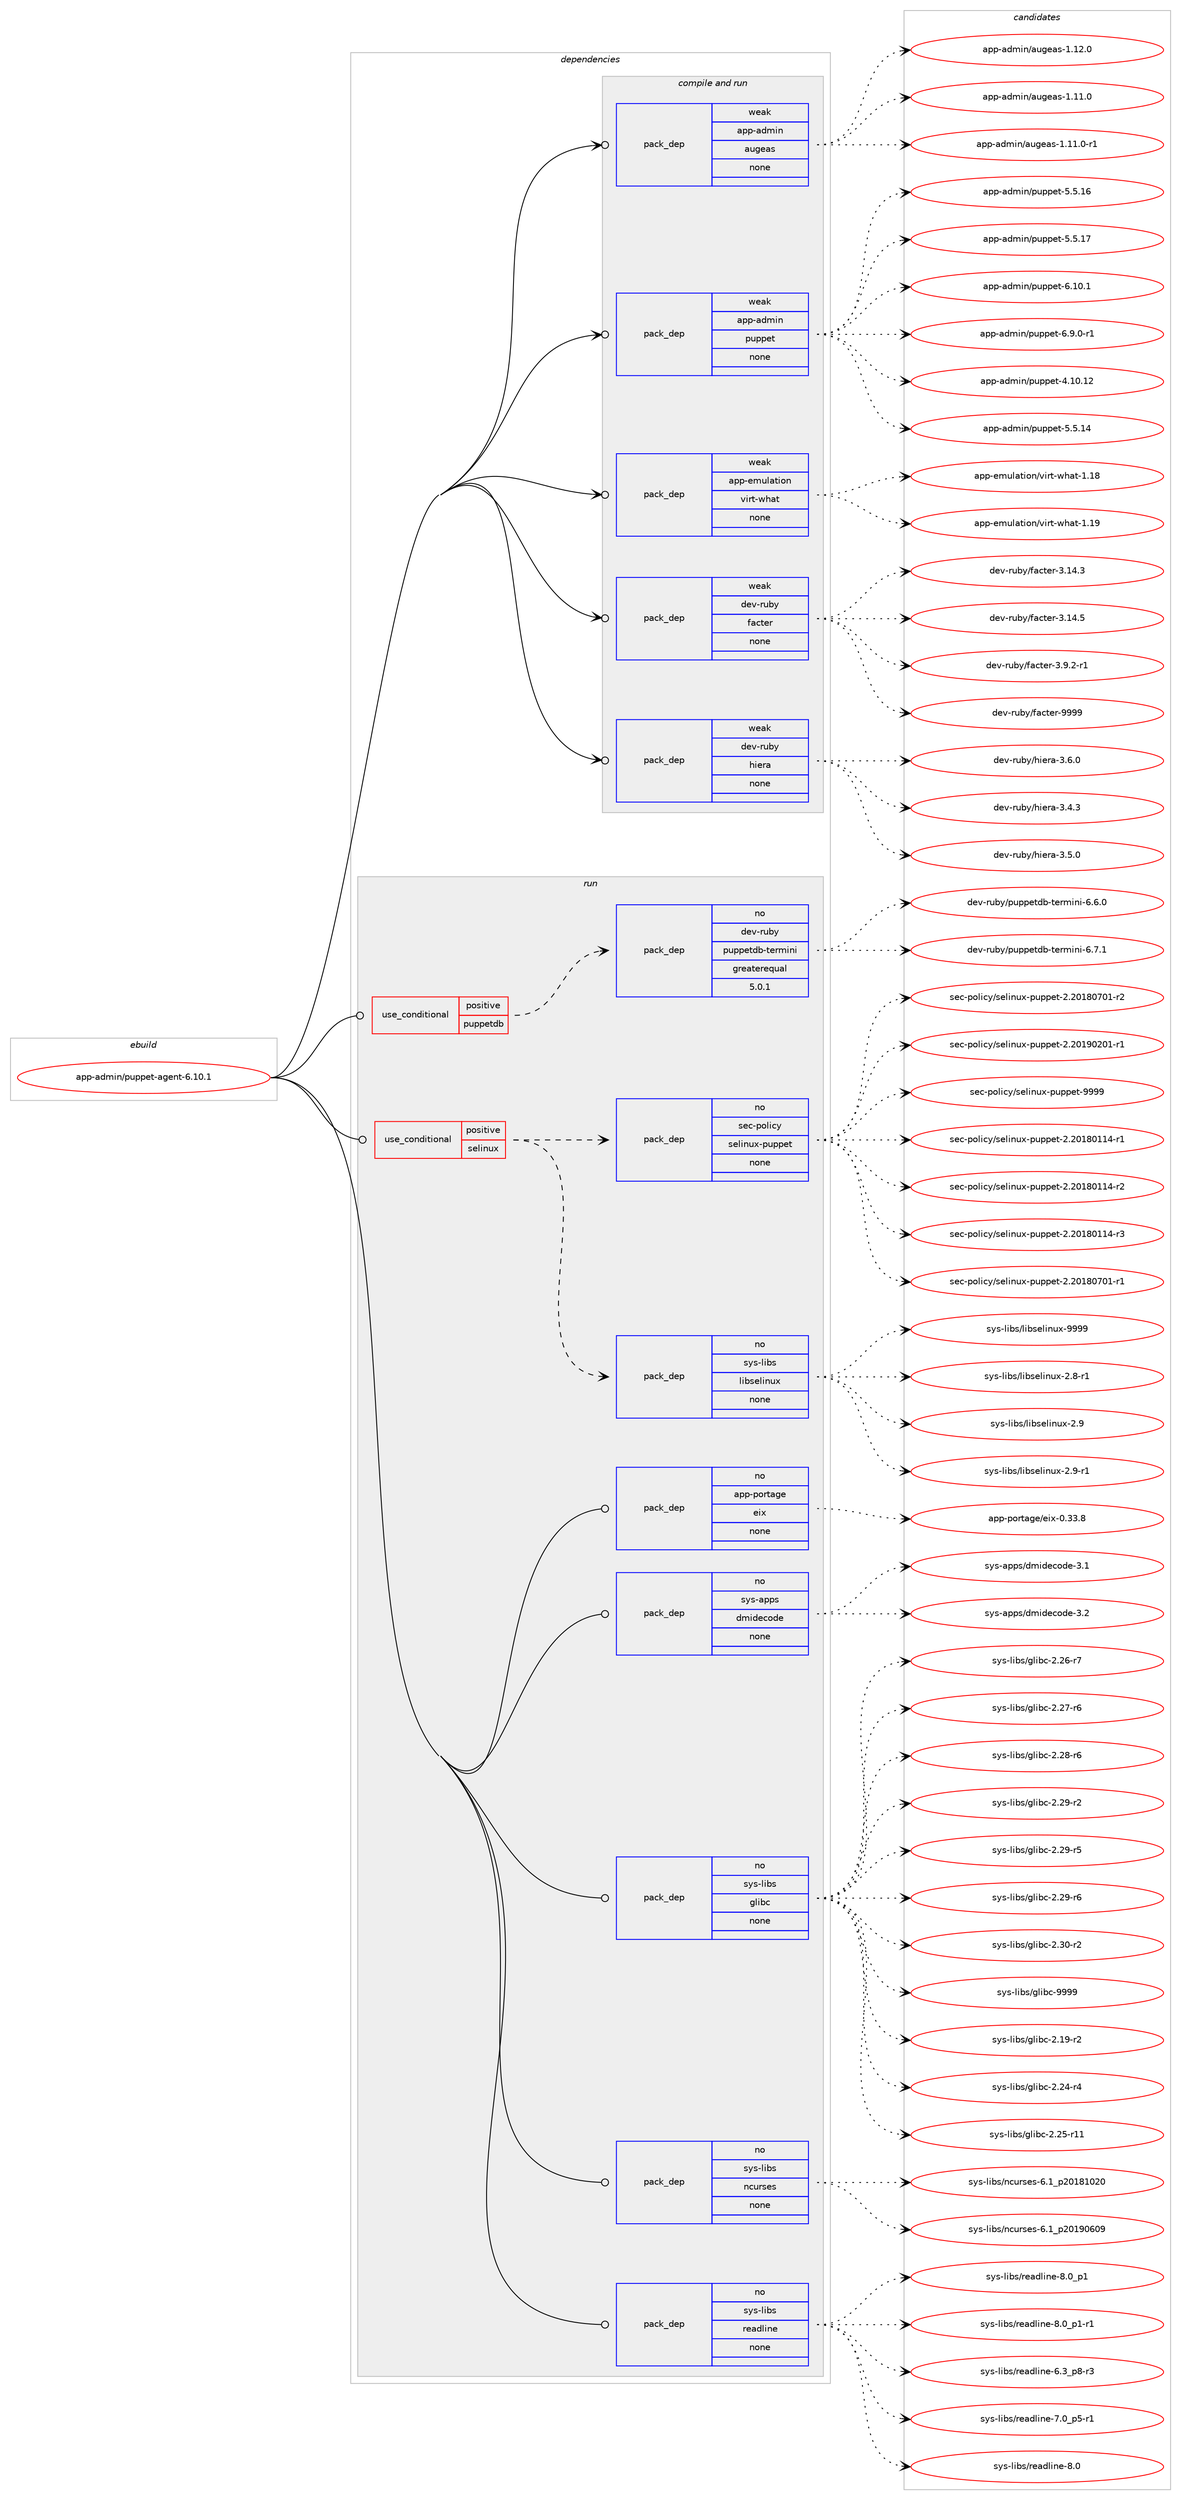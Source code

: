 digraph prolog {

# *************
# Graph options
# *************

newrank=true;
concentrate=true;
compound=true;
graph [rankdir=LR,fontname=Helvetica,fontsize=10,ranksep=1.5];#, ranksep=2.5, nodesep=0.2];
edge  [arrowhead=vee];
node  [fontname=Helvetica,fontsize=10];

# **********
# The ebuild
# **********

subgraph cluster_leftcol {
color=gray;
rank=same;
label=<<i>ebuild</i>>;
id [label="app-admin/puppet-agent-6.10.1", color=red, width=4, href="../app-admin/puppet-agent-6.10.1.svg"];
}

# ****************
# The dependencies
# ****************

subgraph cluster_midcol {
color=gray;
label=<<i>dependencies</i>>;
subgraph cluster_compile {
fillcolor="#eeeeee";
style=filled;
label=<<i>compile</i>>;
}
subgraph cluster_compileandrun {
fillcolor="#eeeeee";
style=filled;
label=<<i>compile and run</i>>;
subgraph pack349098 {
dependency469293 [label=<<TABLE BORDER="0" CELLBORDER="1" CELLSPACING="0" CELLPADDING="4" WIDTH="220"><TR><TD ROWSPAN="6" CELLPADDING="30">pack_dep</TD></TR><TR><TD WIDTH="110">weak</TD></TR><TR><TD>app-admin</TD></TR><TR><TD>augeas</TD></TR><TR><TD>none</TD></TR><TR><TD></TD></TR></TABLE>>, shape=none, color=blue];
}
id:e -> dependency469293:w [weight=20,style="solid",arrowhead="odotvee"];
subgraph pack349099 {
dependency469294 [label=<<TABLE BORDER="0" CELLBORDER="1" CELLSPACING="0" CELLPADDING="4" WIDTH="220"><TR><TD ROWSPAN="6" CELLPADDING="30">pack_dep</TD></TR><TR><TD WIDTH="110">weak</TD></TR><TR><TD>app-admin</TD></TR><TR><TD>puppet</TD></TR><TR><TD>none</TD></TR><TR><TD></TD></TR></TABLE>>, shape=none, color=blue];
}
id:e -> dependency469294:w [weight=20,style="solid",arrowhead="odotvee"];
subgraph pack349100 {
dependency469295 [label=<<TABLE BORDER="0" CELLBORDER="1" CELLSPACING="0" CELLPADDING="4" WIDTH="220"><TR><TD ROWSPAN="6" CELLPADDING="30">pack_dep</TD></TR><TR><TD WIDTH="110">weak</TD></TR><TR><TD>app-emulation</TD></TR><TR><TD>virt-what</TD></TR><TR><TD>none</TD></TR><TR><TD></TD></TR></TABLE>>, shape=none, color=blue];
}
id:e -> dependency469295:w [weight=20,style="solid",arrowhead="odotvee"];
subgraph pack349101 {
dependency469296 [label=<<TABLE BORDER="0" CELLBORDER="1" CELLSPACING="0" CELLPADDING="4" WIDTH="220"><TR><TD ROWSPAN="6" CELLPADDING="30">pack_dep</TD></TR><TR><TD WIDTH="110">weak</TD></TR><TR><TD>dev-ruby</TD></TR><TR><TD>facter</TD></TR><TR><TD>none</TD></TR><TR><TD></TD></TR></TABLE>>, shape=none, color=blue];
}
id:e -> dependency469296:w [weight=20,style="solid",arrowhead="odotvee"];
subgraph pack349102 {
dependency469297 [label=<<TABLE BORDER="0" CELLBORDER="1" CELLSPACING="0" CELLPADDING="4" WIDTH="220"><TR><TD ROWSPAN="6" CELLPADDING="30">pack_dep</TD></TR><TR><TD WIDTH="110">weak</TD></TR><TR><TD>dev-ruby</TD></TR><TR><TD>hiera</TD></TR><TR><TD>none</TD></TR><TR><TD></TD></TR></TABLE>>, shape=none, color=blue];
}
id:e -> dependency469297:w [weight=20,style="solid",arrowhead="odotvee"];
}
subgraph cluster_run {
fillcolor="#eeeeee";
style=filled;
label=<<i>run</i>>;
subgraph cond111660 {
dependency469298 [label=<<TABLE BORDER="0" CELLBORDER="1" CELLSPACING="0" CELLPADDING="4"><TR><TD ROWSPAN="3" CELLPADDING="10">use_conditional</TD></TR><TR><TD>positive</TD></TR><TR><TD>puppetdb</TD></TR></TABLE>>, shape=none, color=red];
subgraph pack349103 {
dependency469299 [label=<<TABLE BORDER="0" CELLBORDER="1" CELLSPACING="0" CELLPADDING="4" WIDTH="220"><TR><TD ROWSPAN="6" CELLPADDING="30">pack_dep</TD></TR><TR><TD WIDTH="110">no</TD></TR><TR><TD>dev-ruby</TD></TR><TR><TD>puppetdb-termini</TD></TR><TR><TD>greaterequal</TD></TR><TR><TD>5.0.1</TD></TR></TABLE>>, shape=none, color=blue];
}
dependency469298:e -> dependency469299:w [weight=20,style="dashed",arrowhead="vee"];
}
id:e -> dependency469298:w [weight=20,style="solid",arrowhead="odot"];
subgraph cond111661 {
dependency469300 [label=<<TABLE BORDER="0" CELLBORDER="1" CELLSPACING="0" CELLPADDING="4"><TR><TD ROWSPAN="3" CELLPADDING="10">use_conditional</TD></TR><TR><TD>positive</TD></TR><TR><TD>selinux</TD></TR></TABLE>>, shape=none, color=red];
subgraph pack349104 {
dependency469301 [label=<<TABLE BORDER="0" CELLBORDER="1" CELLSPACING="0" CELLPADDING="4" WIDTH="220"><TR><TD ROWSPAN="6" CELLPADDING="30">pack_dep</TD></TR><TR><TD WIDTH="110">no</TD></TR><TR><TD>sys-libs</TD></TR><TR><TD>libselinux</TD></TR><TR><TD>none</TD></TR><TR><TD></TD></TR></TABLE>>, shape=none, color=blue];
}
dependency469300:e -> dependency469301:w [weight=20,style="dashed",arrowhead="vee"];
subgraph pack349105 {
dependency469302 [label=<<TABLE BORDER="0" CELLBORDER="1" CELLSPACING="0" CELLPADDING="4" WIDTH="220"><TR><TD ROWSPAN="6" CELLPADDING="30">pack_dep</TD></TR><TR><TD WIDTH="110">no</TD></TR><TR><TD>sec-policy</TD></TR><TR><TD>selinux-puppet</TD></TR><TR><TD>none</TD></TR><TR><TD></TD></TR></TABLE>>, shape=none, color=blue];
}
dependency469300:e -> dependency469302:w [weight=20,style="dashed",arrowhead="vee"];
}
id:e -> dependency469300:w [weight=20,style="solid",arrowhead="odot"];
subgraph pack349106 {
dependency469303 [label=<<TABLE BORDER="0" CELLBORDER="1" CELLSPACING="0" CELLPADDING="4" WIDTH="220"><TR><TD ROWSPAN="6" CELLPADDING="30">pack_dep</TD></TR><TR><TD WIDTH="110">no</TD></TR><TR><TD>app-portage</TD></TR><TR><TD>eix</TD></TR><TR><TD>none</TD></TR><TR><TD></TD></TR></TABLE>>, shape=none, color=blue];
}
id:e -> dependency469303:w [weight=20,style="solid",arrowhead="odot"];
subgraph pack349107 {
dependency469304 [label=<<TABLE BORDER="0" CELLBORDER="1" CELLSPACING="0" CELLPADDING="4" WIDTH="220"><TR><TD ROWSPAN="6" CELLPADDING="30">pack_dep</TD></TR><TR><TD WIDTH="110">no</TD></TR><TR><TD>sys-apps</TD></TR><TR><TD>dmidecode</TD></TR><TR><TD>none</TD></TR><TR><TD></TD></TR></TABLE>>, shape=none, color=blue];
}
id:e -> dependency469304:w [weight=20,style="solid",arrowhead="odot"];
subgraph pack349108 {
dependency469305 [label=<<TABLE BORDER="0" CELLBORDER="1" CELLSPACING="0" CELLPADDING="4" WIDTH="220"><TR><TD ROWSPAN="6" CELLPADDING="30">pack_dep</TD></TR><TR><TD WIDTH="110">no</TD></TR><TR><TD>sys-libs</TD></TR><TR><TD>glibc</TD></TR><TR><TD>none</TD></TR><TR><TD></TD></TR></TABLE>>, shape=none, color=blue];
}
id:e -> dependency469305:w [weight=20,style="solid",arrowhead="odot"];
subgraph pack349109 {
dependency469306 [label=<<TABLE BORDER="0" CELLBORDER="1" CELLSPACING="0" CELLPADDING="4" WIDTH="220"><TR><TD ROWSPAN="6" CELLPADDING="30">pack_dep</TD></TR><TR><TD WIDTH="110">no</TD></TR><TR><TD>sys-libs</TD></TR><TR><TD>ncurses</TD></TR><TR><TD>none</TD></TR><TR><TD></TD></TR></TABLE>>, shape=none, color=blue];
}
id:e -> dependency469306:w [weight=20,style="solid",arrowhead="odot"];
subgraph pack349110 {
dependency469307 [label=<<TABLE BORDER="0" CELLBORDER="1" CELLSPACING="0" CELLPADDING="4" WIDTH="220"><TR><TD ROWSPAN="6" CELLPADDING="30">pack_dep</TD></TR><TR><TD WIDTH="110">no</TD></TR><TR><TD>sys-libs</TD></TR><TR><TD>readline</TD></TR><TR><TD>none</TD></TR><TR><TD></TD></TR></TABLE>>, shape=none, color=blue];
}
id:e -> dependency469307:w [weight=20,style="solid",arrowhead="odot"];
}
}

# **************
# The candidates
# **************

subgraph cluster_choices {
rank=same;
color=gray;
label=<<i>candidates</i>>;

subgraph choice349098 {
color=black;
nodesep=1;
choice97112112459710010910511047971171031019711545494649494648 [label="app-admin/augeas-1.11.0", color=red, width=4,href="../app-admin/augeas-1.11.0.svg"];
choice971121124597100109105110479711710310197115454946494946484511449 [label="app-admin/augeas-1.11.0-r1", color=red, width=4,href="../app-admin/augeas-1.11.0-r1.svg"];
choice97112112459710010910511047971171031019711545494649504648 [label="app-admin/augeas-1.12.0", color=red, width=4,href="../app-admin/augeas-1.12.0.svg"];
dependency469293:e -> choice97112112459710010910511047971171031019711545494649494648:w [style=dotted,weight="100"];
dependency469293:e -> choice971121124597100109105110479711710310197115454946494946484511449:w [style=dotted,weight="100"];
dependency469293:e -> choice97112112459710010910511047971171031019711545494649504648:w [style=dotted,weight="100"];
}
subgraph choice349099 {
color=black;
nodesep=1;
choice971121124597100109105110471121171121121011164552464948464950 [label="app-admin/puppet-4.10.12", color=red, width=4,href="../app-admin/puppet-4.10.12.svg"];
choice9711211245971001091051104711211711211210111645534653464952 [label="app-admin/puppet-5.5.14", color=red, width=4,href="../app-admin/puppet-5.5.14.svg"];
choice9711211245971001091051104711211711211210111645534653464954 [label="app-admin/puppet-5.5.16", color=red, width=4,href="../app-admin/puppet-5.5.16.svg"];
choice9711211245971001091051104711211711211210111645534653464955 [label="app-admin/puppet-5.5.17", color=red, width=4,href="../app-admin/puppet-5.5.17.svg"];
choice9711211245971001091051104711211711211210111645544649484649 [label="app-admin/puppet-6.10.1", color=red, width=4,href="../app-admin/puppet-6.10.1.svg"];
choice971121124597100109105110471121171121121011164554465746484511449 [label="app-admin/puppet-6.9.0-r1", color=red, width=4,href="../app-admin/puppet-6.9.0-r1.svg"];
dependency469294:e -> choice971121124597100109105110471121171121121011164552464948464950:w [style=dotted,weight="100"];
dependency469294:e -> choice9711211245971001091051104711211711211210111645534653464952:w [style=dotted,weight="100"];
dependency469294:e -> choice9711211245971001091051104711211711211210111645534653464954:w [style=dotted,weight="100"];
dependency469294:e -> choice9711211245971001091051104711211711211210111645534653464955:w [style=dotted,weight="100"];
dependency469294:e -> choice9711211245971001091051104711211711211210111645544649484649:w [style=dotted,weight="100"];
dependency469294:e -> choice971121124597100109105110471121171121121011164554465746484511449:w [style=dotted,weight="100"];
}
subgraph choice349100 {
color=black;
nodesep=1;
choice9711211245101109117108971161051111104711810511411645119104971164549464956 [label="app-emulation/virt-what-1.18", color=red, width=4,href="../app-emulation/virt-what-1.18.svg"];
choice9711211245101109117108971161051111104711810511411645119104971164549464957 [label="app-emulation/virt-what-1.19", color=red, width=4,href="../app-emulation/virt-what-1.19.svg"];
dependency469295:e -> choice9711211245101109117108971161051111104711810511411645119104971164549464956:w [style=dotted,weight="100"];
dependency469295:e -> choice9711211245101109117108971161051111104711810511411645119104971164549464957:w [style=dotted,weight="100"];
}
subgraph choice349101 {
color=black;
nodesep=1;
choice100101118451141179812147102979911610111445514649524651 [label="dev-ruby/facter-3.14.3", color=red, width=4,href="../dev-ruby/facter-3.14.3.svg"];
choice100101118451141179812147102979911610111445514649524653 [label="dev-ruby/facter-3.14.5", color=red, width=4,href="../dev-ruby/facter-3.14.5.svg"];
choice10010111845114117981214710297991161011144551465746504511449 [label="dev-ruby/facter-3.9.2-r1", color=red, width=4,href="../dev-ruby/facter-3.9.2-r1.svg"];
choice10010111845114117981214710297991161011144557575757 [label="dev-ruby/facter-9999", color=red, width=4,href="../dev-ruby/facter-9999.svg"];
dependency469296:e -> choice100101118451141179812147102979911610111445514649524651:w [style=dotted,weight="100"];
dependency469296:e -> choice100101118451141179812147102979911610111445514649524653:w [style=dotted,weight="100"];
dependency469296:e -> choice10010111845114117981214710297991161011144551465746504511449:w [style=dotted,weight="100"];
dependency469296:e -> choice10010111845114117981214710297991161011144557575757:w [style=dotted,weight="100"];
}
subgraph choice349102 {
color=black;
nodesep=1;
choice10010111845114117981214710410510111497455146524651 [label="dev-ruby/hiera-3.4.3", color=red, width=4,href="../dev-ruby/hiera-3.4.3.svg"];
choice10010111845114117981214710410510111497455146534648 [label="dev-ruby/hiera-3.5.0", color=red, width=4,href="../dev-ruby/hiera-3.5.0.svg"];
choice10010111845114117981214710410510111497455146544648 [label="dev-ruby/hiera-3.6.0", color=red, width=4,href="../dev-ruby/hiera-3.6.0.svg"];
dependency469297:e -> choice10010111845114117981214710410510111497455146524651:w [style=dotted,weight="100"];
dependency469297:e -> choice10010111845114117981214710410510111497455146534648:w [style=dotted,weight="100"];
dependency469297:e -> choice10010111845114117981214710410510111497455146544648:w [style=dotted,weight="100"];
}
subgraph choice349103 {
color=black;
nodesep=1;
choice1001011184511411798121471121171121121011161009845116101114109105110105455446544648 [label="dev-ruby/puppetdb-termini-6.6.0", color=red, width=4,href="../dev-ruby/puppetdb-termini-6.6.0.svg"];
choice1001011184511411798121471121171121121011161009845116101114109105110105455446554649 [label="dev-ruby/puppetdb-termini-6.7.1", color=red, width=4,href="../dev-ruby/puppetdb-termini-6.7.1.svg"];
dependency469299:e -> choice1001011184511411798121471121171121121011161009845116101114109105110105455446544648:w [style=dotted,weight="100"];
dependency469299:e -> choice1001011184511411798121471121171121121011161009845116101114109105110105455446554649:w [style=dotted,weight="100"];
}
subgraph choice349104 {
color=black;
nodesep=1;
choice11512111545108105981154710810598115101108105110117120455046564511449 [label="sys-libs/libselinux-2.8-r1", color=red, width=4,href="../sys-libs/libselinux-2.8-r1.svg"];
choice1151211154510810598115471081059811510110810511011712045504657 [label="sys-libs/libselinux-2.9", color=red, width=4,href="../sys-libs/libselinux-2.9.svg"];
choice11512111545108105981154710810598115101108105110117120455046574511449 [label="sys-libs/libselinux-2.9-r1", color=red, width=4,href="../sys-libs/libselinux-2.9-r1.svg"];
choice115121115451081059811547108105981151011081051101171204557575757 [label="sys-libs/libselinux-9999", color=red, width=4,href="../sys-libs/libselinux-9999.svg"];
dependency469301:e -> choice11512111545108105981154710810598115101108105110117120455046564511449:w [style=dotted,weight="100"];
dependency469301:e -> choice1151211154510810598115471081059811510110810511011712045504657:w [style=dotted,weight="100"];
dependency469301:e -> choice11512111545108105981154710810598115101108105110117120455046574511449:w [style=dotted,weight="100"];
dependency469301:e -> choice115121115451081059811547108105981151011081051101171204557575757:w [style=dotted,weight="100"];
}
subgraph choice349105 {
color=black;
nodesep=1;
choice115101994511211110810599121471151011081051101171204511211711211210111645504650484956484949524511449 [label="sec-policy/selinux-puppet-2.20180114-r1", color=red, width=4,href="../sec-policy/selinux-puppet-2.20180114-r1.svg"];
choice115101994511211110810599121471151011081051101171204511211711211210111645504650484956484949524511450 [label="sec-policy/selinux-puppet-2.20180114-r2", color=red, width=4,href="../sec-policy/selinux-puppet-2.20180114-r2.svg"];
choice115101994511211110810599121471151011081051101171204511211711211210111645504650484956484949524511451 [label="sec-policy/selinux-puppet-2.20180114-r3", color=red, width=4,href="../sec-policy/selinux-puppet-2.20180114-r3.svg"];
choice115101994511211110810599121471151011081051101171204511211711211210111645504650484956485548494511449 [label="sec-policy/selinux-puppet-2.20180701-r1", color=red, width=4,href="../sec-policy/selinux-puppet-2.20180701-r1.svg"];
choice115101994511211110810599121471151011081051101171204511211711211210111645504650484956485548494511450 [label="sec-policy/selinux-puppet-2.20180701-r2", color=red, width=4,href="../sec-policy/selinux-puppet-2.20180701-r2.svg"];
choice115101994511211110810599121471151011081051101171204511211711211210111645504650484957485048494511449 [label="sec-policy/selinux-puppet-2.20190201-r1", color=red, width=4,href="../sec-policy/selinux-puppet-2.20190201-r1.svg"];
choice11510199451121111081059912147115101108105110117120451121171121121011164557575757 [label="sec-policy/selinux-puppet-9999", color=red, width=4,href="../sec-policy/selinux-puppet-9999.svg"];
dependency469302:e -> choice115101994511211110810599121471151011081051101171204511211711211210111645504650484956484949524511449:w [style=dotted,weight="100"];
dependency469302:e -> choice115101994511211110810599121471151011081051101171204511211711211210111645504650484956484949524511450:w [style=dotted,weight="100"];
dependency469302:e -> choice115101994511211110810599121471151011081051101171204511211711211210111645504650484956484949524511451:w [style=dotted,weight="100"];
dependency469302:e -> choice115101994511211110810599121471151011081051101171204511211711211210111645504650484956485548494511449:w [style=dotted,weight="100"];
dependency469302:e -> choice115101994511211110810599121471151011081051101171204511211711211210111645504650484956485548494511450:w [style=dotted,weight="100"];
dependency469302:e -> choice115101994511211110810599121471151011081051101171204511211711211210111645504650484957485048494511449:w [style=dotted,weight="100"];
dependency469302:e -> choice11510199451121111081059912147115101108105110117120451121171121121011164557575757:w [style=dotted,weight="100"];
}
subgraph choice349106 {
color=black;
nodesep=1;
choice9711211245112111114116971031014710110512045484651514656 [label="app-portage/eix-0.33.8", color=red, width=4,href="../app-portage/eix-0.33.8.svg"];
dependency469303:e -> choice9711211245112111114116971031014710110512045484651514656:w [style=dotted,weight="100"];
}
subgraph choice349107 {
color=black;
nodesep=1;
choice1151211154597112112115471001091051001019911110010145514649 [label="sys-apps/dmidecode-3.1", color=red, width=4,href="../sys-apps/dmidecode-3.1.svg"];
choice1151211154597112112115471001091051001019911110010145514650 [label="sys-apps/dmidecode-3.2", color=red, width=4,href="../sys-apps/dmidecode-3.2.svg"];
dependency469304:e -> choice1151211154597112112115471001091051001019911110010145514649:w [style=dotted,weight="100"];
dependency469304:e -> choice1151211154597112112115471001091051001019911110010145514650:w [style=dotted,weight="100"];
}
subgraph choice349108 {
color=black;
nodesep=1;
choice115121115451081059811547103108105989945504649574511450 [label="sys-libs/glibc-2.19-r2", color=red, width=4,href="../sys-libs/glibc-2.19-r2.svg"];
choice115121115451081059811547103108105989945504650524511452 [label="sys-libs/glibc-2.24-r4", color=red, width=4,href="../sys-libs/glibc-2.24-r4.svg"];
choice11512111545108105981154710310810598994550465053451144949 [label="sys-libs/glibc-2.25-r11", color=red, width=4,href="../sys-libs/glibc-2.25-r11.svg"];
choice115121115451081059811547103108105989945504650544511455 [label="sys-libs/glibc-2.26-r7", color=red, width=4,href="../sys-libs/glibc-2.26-r7.svg"];
choice115121115451081059811547103108105989945504650554511454 [label="sys-libs/glibc-2.27-r6", color=red, width=4,href="../sys-libs/glibc-2.27-r6.svg"];
choice115121115451081059811547103108105989945504650564511454 [label="sys-libs/glibc-2.28-r6", color=red, width=4,href="../sys-libs/glibc-2.28-r6.svg"];
choice115121115451081059811547103108105989945504650574511450 [label="sys-libs/glibc-2.29-r2", color=red, width=4,href="../sys-libs/glibc-2.29-r2.svg"];
choice115121115451081059811547103108105989945504650574511453 [label="sys-libs/glibc-2.29-r5", color=red, width=4,href="../sys-libs/glibc-2.29-r5.svg"];
choice115121115451081059811547103108105989945504650574511454 [label="sys-libs/glibc-2.29-r6", color=red, width=4,href="../sys-libs/glibc-2.29-r6.svg"];
choice115121115451081059811547103108105989945504651484511450 [label="sys-libs/glibc-2.30-r2", color=red, width=4,href="../sys-libs/glibc-2.30-r2.svg"];
choice11512111545108105981154710310810598994557575757 [label="sys-libs/glibc-9999", color=red, width=4,href="../sys-libs/glibc-9999.svg"];
dependency469305:e -> choice115121115451081059811547103108105989945504649574511450:w [style=dotted,weight="100"];
dependency469305:e -> choice115121115451081059811547103108105989945504650524511452:w [style=dotted,weight="100"];
dependency469305:e -> choice11512111545108105981154710310810598994550465053451144949:w [style=dotted,weight="100"];
dependency469305:e -> choice115121115451081059811547103108105989945504650544511455:w [style=dotted,weight="100"];
dependency469305:e -> choice115121115451081059811547103108105989945504650554511454:w [style=dotted,weight="100"];
dependency469305:e -> choice115121115451081059811547103108105989945504650564511454:w [style=dotted,weight="100"];
dependency469305:e -> choice115121115451081059811547103108105989945504650574511450:w [style=dotted,weight="100"];
dependency469305:e -> choice115121115451081059811547103108105989945504650574511453:w [style=dotted,weight="100"];
dependency469305:e -> choice115121115451081059811547103108105989945504650574511454:w [style=dotted,weight="100"];
dependency469305:e -> choice115121115451081059811547103108105989945504651484511450:w [style=dotted,weight="100"];
dependency469305:e -> choice11512111545108105981154710310810598994557575757:w [style=dotted,weight="100"];
}
subgraph choice349109 {
color=black;
nodesep=1;
choice1151211154510810598115471109911711411510111545544649951125048495649485048 [label="sys-libs/ncurses-6.1_p20181020", color=red, width=4,href="../sys-libs/ncurses-6.1_p20181020.svg"];
choice1151211154510810598115471109911711411510111545544649951125048495748544857 [label="sys-libs/ncurses-6.1_p20190609", color=red, width=4,href="../sys-libs/ncurses-6.1_p20190609.svg"];
dependency469306:e -> choice1151211154510810598115471109911711411510111545544649951125048495649485048:w [style=dotted,weight="100"];
dependency469306:e -> choice1151211154510810598115471109911711411510111545544649951125048495748544857:w [style=dotted,weight="100"];
}
subgraph choice349110 {
color=black;
nodesep=1;
choice115121115451081059811547114101971001081051101014554465195112564511451 [label="sys-libs/readline-6.3_p8-r3", color=red, width=4,href="../sys-libs/readline-6.3_p8-r3.svg"];
choice115121115451081059811547114101971001081051101014555464895112534511449 [label="sys-libs/readline-7.0_p5-r1", color=red, width=4,href="../sys-libs/readline-7.0_p5-r1.svg"];
choice1151211154510810598115471141019710010810511010145564648 [label="sys-libs/readline-8.0", color=red, width=4,href="../sys-libs/readline-8.0.svg"];
choice11512111545108105981154711410197100108105110101455646489511249 [label="sys-libs/readline-8.0_p1", color=red, width=4,href="../sys-libs/readline-8.0_p1.svg"];
choice115121115451081059811547114101971001081051101014556464895112494511449 [label="sys-libs/readline-8.0_p1-r1", color=red, width=4,href="../sys-libs/readline-8.0_p1-r1.svg"];
dependency469307:e -> choice115121115451081059811547114101971001081051101014554465195112564511451:w [style=dotted,weight="100"];
dependency469307:e -> choice115121115451081059811547114101971001081051101014555464895112534511449:w [style=dotted,weight="100"];
dependency469307:e -> choice1151211154510810598115471141019710010810511010145564648:w [style=dotted,weight="100"];
dependency469307:e -> choice11512111545108105981154711410197100108105110101455646489511249:w [style=dotted,weight="100"];
dependency469307:e -> choice115121115451081059811547114101971001081051101014556464895112494511449:w [style=dotted,weight="100"];
}
}

}
